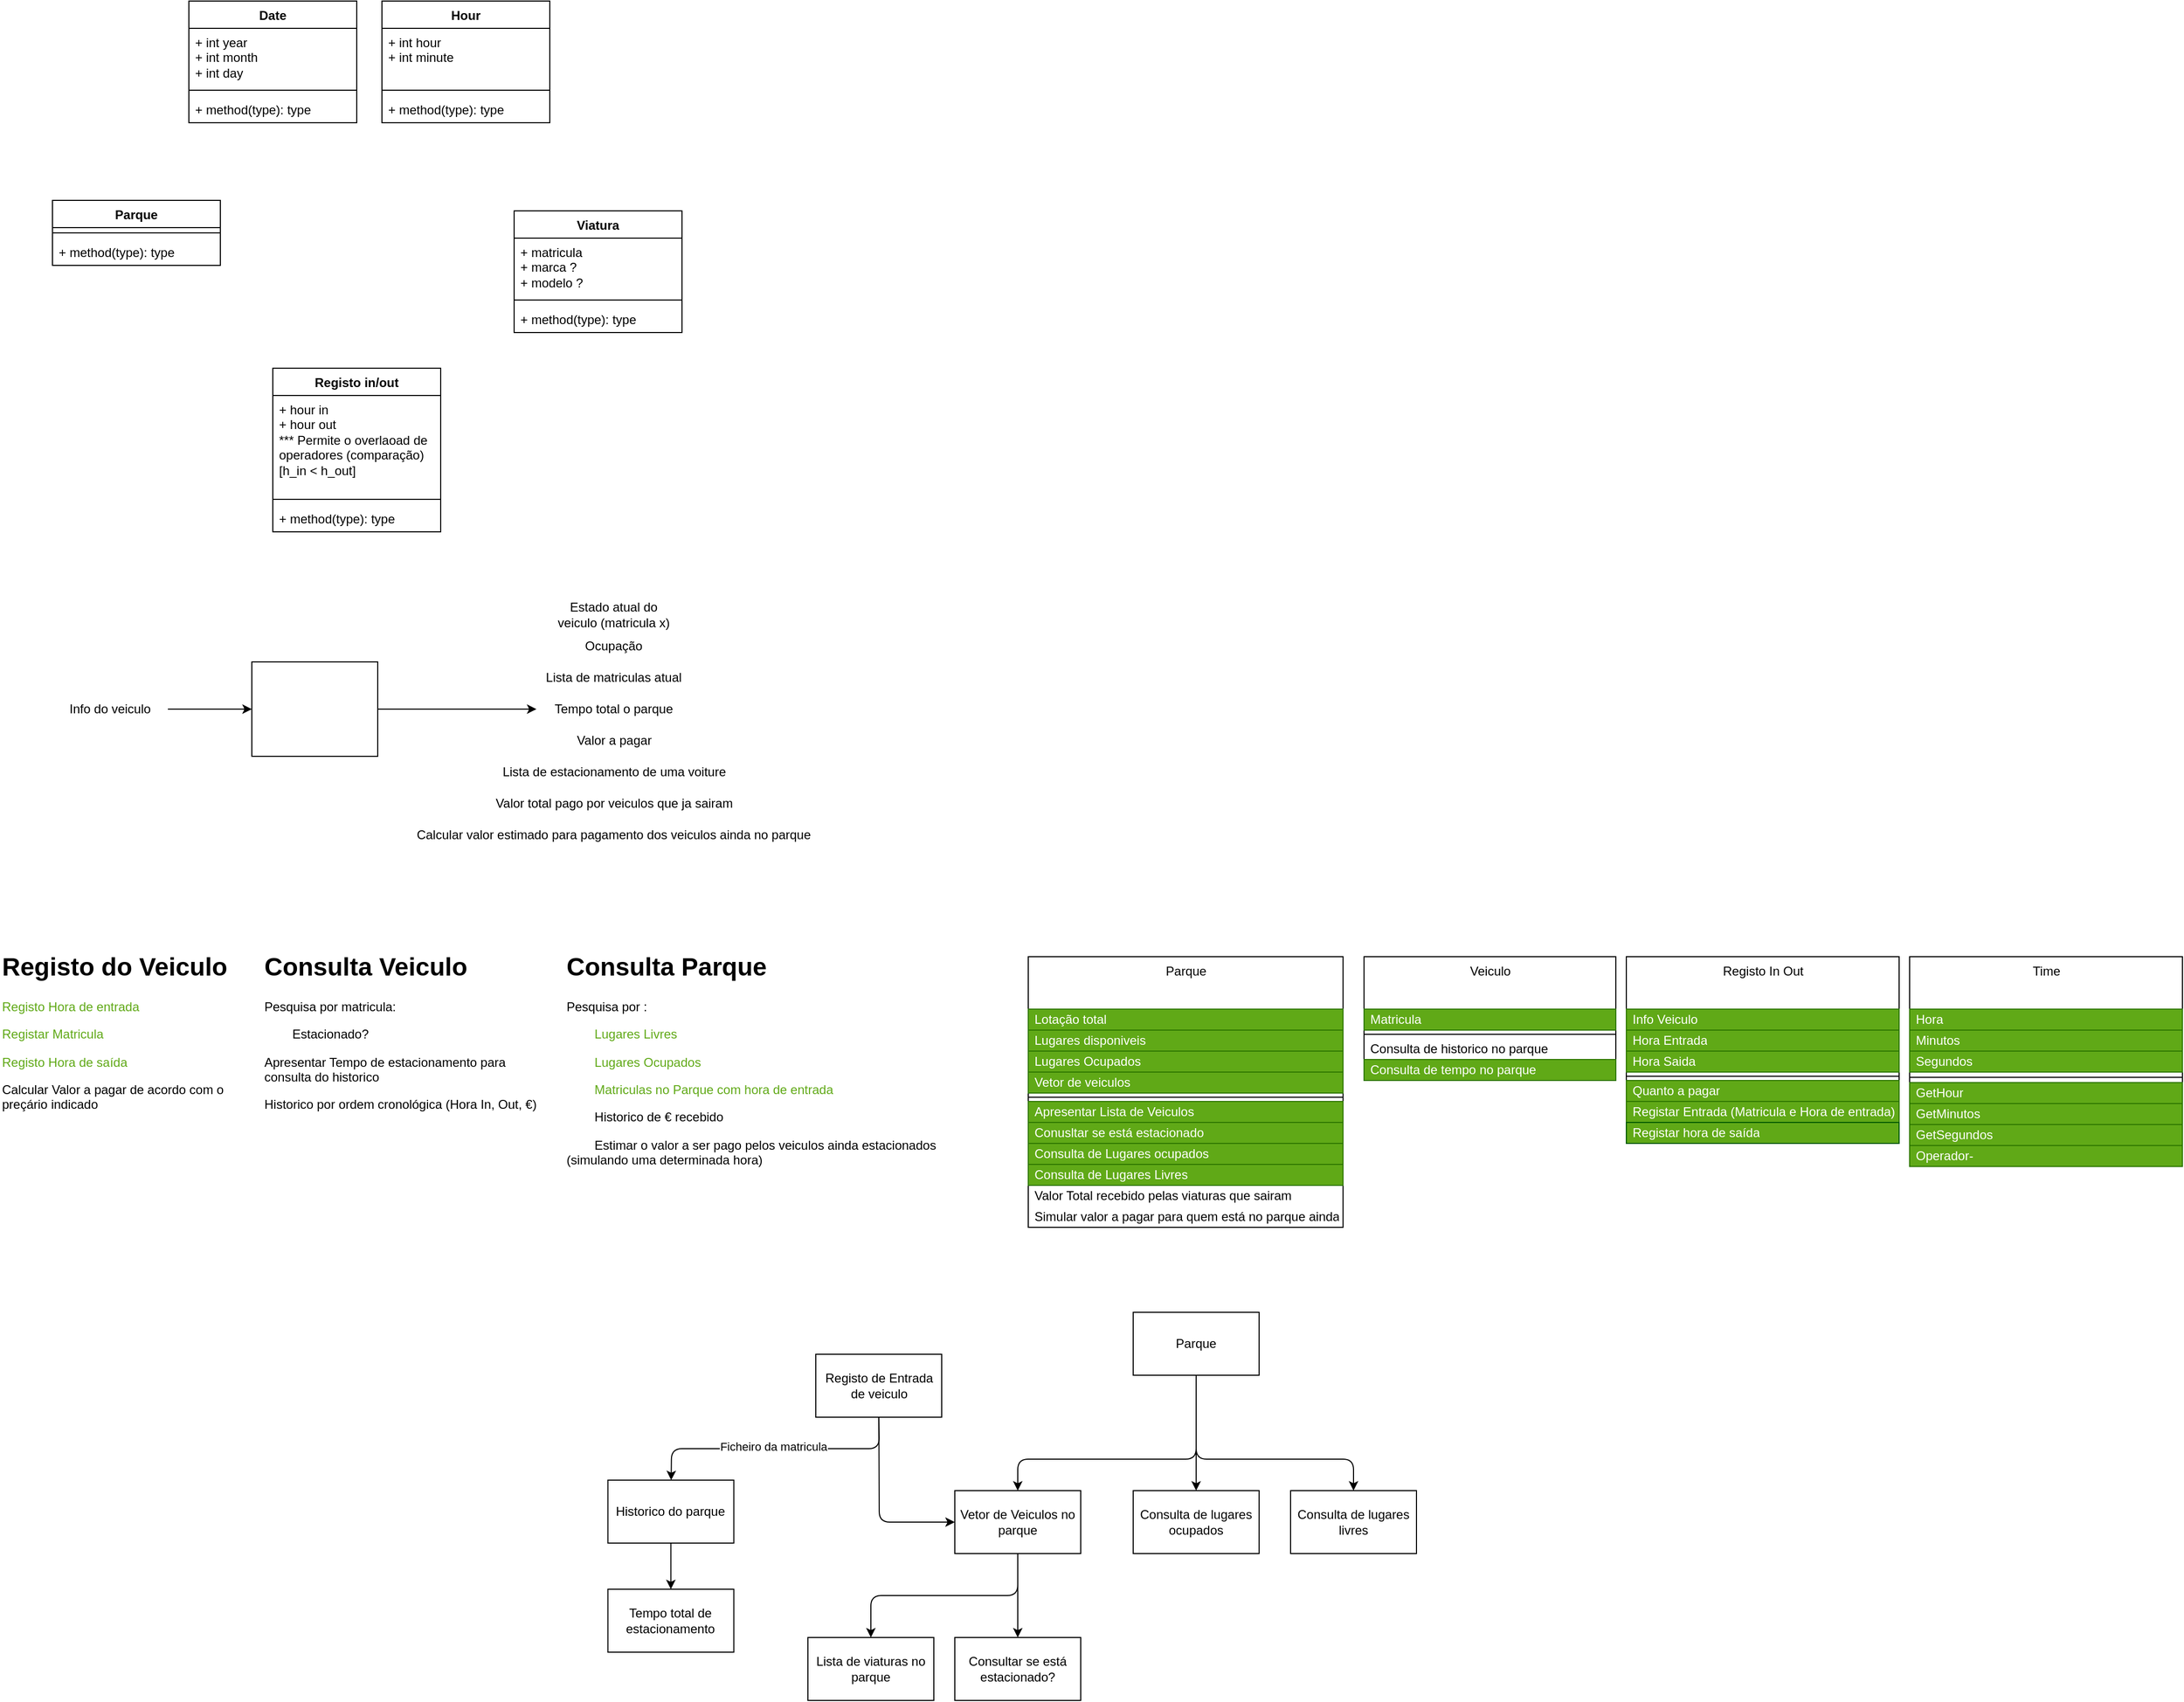 <mxfile>
    <diagram name="Página-1" id="gu6o751cEPqCVZNXGPYs">
        <mxGraphModel dx="1227" dy="630" grid="1" gridSize="10" guides="1" tooltips="1" connect="1" arrows="1" fold="1" page="1" pageScale="1" pageWidth="827" pageHeight="1169" math="0" shadow="0">
            <root>
                <mxCell id="0"/>
                <mxCell id="1" parent="0"/>
                <mxCell id="SOIMGezASYMjhafB1r7S-5" value="Date" style="swimlane;fontStyle=1;align=center;verticalAlign=top;childLayout=stackLayout;horizontal=1;startSize=26;horizontalStack=0;resizeParent=1;resizeParentMax=0;resizeLast=0;collapsible=1;marginBottom=0;whiteSpace=wrap;html=1;" parent="1" vertex="1">
                    <mxGeometry x="270" y="210" width="160" height="116" as="geometry"/>
                </mxCell>
                <mxCell id="SOIMGezASYMjhafB1r7S-6" value="+ int year&lt;div&gt;+ int month&lt;/div&gt;&lt;div&gt;+ int day&amp;nbsp;&lt;/div&gt;" style="text;strokeColor=none;fillColor=none;align=left;verticalAlign=top;spacingLeft=4;spacingRight=4;overflow=hidden;rotatable=0;points=[[0,0.5],[1,0.5]];portConstraint=eastwest;whiteSpace=wrap;html=1;" parent="SOIMGezASYMjhafB1r7S-5" vertex="1">
                    <mxGeometry y="26" width="160" height="54" as="geometry"/>
                </mxCell>
                <mxCell id="SOIMGezASYMjhafB1r7S-7" value="" style="line;strokeWidth=1;fillColor=none;align=left;verticalAlign=middle;spacingTop=-1;spacingLeft=3;spacingRight=3;rotatable=0;labelPosition=right;points=[];portConstraint=eastwest;strokeColor=inherit;" parent="SOIMGezASYMjhafB1r7S-5" vertex="1">
                    <mxGeometry y="80" width="160" height="10" as="geometry"/>
                </mxCell>
                <mxCell id="SOIMGezASYMjhafB1r7S-8" value="+ method(type): type" style="text;strokeColor=none;fillColor=none;align=left;verticalAlign=top;spacingLeft=4;spacingRight=4;overflow=hidden;rotatable=0;points=[[0,0.5],[1,0.5]];portConstraint=eastwest;whiteSpace=wrap;html=1;" parent="SOIMGezASYMjhafB1r7S-5" vertex="1">
                    <mxGeometry y="90" width="160" height="26" as="geometry"/>
                </mxCell>
                <mxCell id="SOIMGezASYMjhafB1r7S-13" value="Hour" style="swimlane;fontStyle=1;align=center;verticalAlign=top;childLayout=stackLayout;horizontal=1;startSize=26;horizontalStack=0;resizeParent=1;resizeParentMax=0;resizeLast=0;collapsible=1;marginBottom=0;whiteSpace=wrap;html=1;" parent="1" vertex="1">
                    <mxGeometry x="454" y="210" width="160" height="116" as="geometry"/>
                </mxCell>
                <mxCell id="SOIMGezASYMjhafB1r7S-14" value="+ int hour&lt;div&gt;+ int minute&lt;/div&gt;" style="text;strokeColor=none;fillColor=none;align=left;verticalAlign=top;spacingLeft=4;spacingRight=4;overflow=hidden;rotatable=0;points=[[0,0.5],[1,0.5]];portConstraint=eastwest;whiteSpace=wrap;html=1;" parent="SOIMGezASYMjhafB1r7S-13" vertex="1">
                    <mxGeometry y="26" width="160" height="54" as="geometry"/>
                </mxCell>
                <mxCell id="SOIMGezASYMjhafB1r7S-15" value="" style="line;strokeWidth=1;fillColor=none;align=left;verticalAlign=middle;spacingTop=-1;spacingLeft=3;spacingRight=3;rotatable=0;labelPosition=right;points=[];portConstraint=eastwest;strokeColor=inherit;" parent="SOIMGezASYMjhafB1r7S-13" vertex="1">
                    <mxGeometry y="80" width="160" height="10" as="geometry"/>
                </mxCell>
                <mxCell id="SOIMGezASYMjhafB1r7S-16" value="+ method(type): type" style="text;strokeColor=none;fillColor=none;align=left;verticalAlign=top;spacingLeft=4;spacingRight=4;overflow=hidden;rotatable=0;points=[[0,0.5],[1,0.5]];portConstraint=eastwest;whiteSpace=wrap;html=1;" parent="SOIMGezASYMjhafB1r7S-13" vertex="1">
                    <mxGeometry y="90" width="160" height="26" as="geometry"/>
                </mxCell>
                <mxCell id="SOIMGezASYMjhafB1r7S-17" value="Registo in/out" style="swimlane;fontStyle=1;align=center;verticalAlign=top;childLayout=stackLayout;horizontal=1;startSize=26;horizontalStack=0;resizeParent=1;resizeParentMax=0;resizeLast=0;collapsible=1;marginBottom=0;whiteSpace=wrap;html=1;" parent="1" vertex="1">
                    <mxGeometry x="350" y="560" width="160" height="156" as="geometry"/>
                </mxCell>
                <mxCell id="SOIMGezASYMjhafB1r7S-18" value="+ hour in&lt;div&gt;+ hour out&lt;/div&gt;&lt;div&gt;*** Permite o overlaoad de operadores (comparação)[h_in &amp;lt; h_out]&lt;/div&gt;" style="text;strokeColor=none;fillColor=none;align=left;verticalAlign=top;spacingLeft=4;spacingRight=4;overflow=hidden;rotatable=0;points=[[0,0.5],[1,0.5]];portConstraint=eastwest;whiteSpace=wrap;html=1;" parent="SOIMGezASYMjhafB1r7S-17" vertex="1">
                    <mxGeometry y="26" width="160" height="94" as="geometry"/>
                </mxCell>
                <mxCell id="SOIMGezASYMjhafB1r7S-19" value="" style="line;strokeWidth=1;fillColor=none;align=left;verticalAlign=middle;spacingTop=-1;spacingLeft=3;spacingRight=3;rotatable=0;labelPosition=right;points=[];portConstraint=eastwest;strokeColor=inherit;" parent="SOIMGezASYMjhafB1r7S-17" vertex="1">
                    <mxGeometry y="120" width="160" height="10" as="geometry"/>
                </mxCell>
                <mxCell id="SOIMGezASYMjhafB1r7S-20" value="+ method(type): type" style="text;strokeColor=none;fillColor=none;align=left;verticalAlign=top;spacingLeft=4;spacingRight=4;overflow=hidden;rotatable=0;points=[[0,0.5],[1,0.5]];portConstraint=eastwest;whiteSpace=wrap;html=1;" parent="SOIMGezASYMjhafB1r7S-17" vertex="1">
                    <mxGeometry y="130" width="160" height="26" as="geometry"/>
                </mxCell>
                <mxCell id="SOIMGezASYMjhafB1r7S-21" value="Parque" style="swimlane;fontStyle=1;align=center;verticalAlign=top;childLayout=stackLayout;horizontal=1;startSize=26;horizontalStack=0;resizeParent=1;resizeParentMax=0;resizeLast=0;collapsible=1;marginBottom=0;whiteSpace=wrap;html=1;" parent="1" vertex="1">
                    <mxGeometry x="140" y="400" width="160" height="62" as="geometry"/>
                </mxCell>
                <mxCell id="SOIMGezASYMjhafB1r7S-23" value="" style="line;strokeWidth=1;fillColor=none;align=left;verticalAlign=middle;spacingTop=-1;spacingLeft=3;spacingRight=3;rotatable=0;labelPosition=right;points=[];portConstraint=eastwest;strokeColor=inherit;" parent="SOIMGezASYMjhafB1r7S-21" vertex="1">
                    <mxGeometry y="26" width="160" height="10" as="geometry"/>
                </mxCell>
                <mxCell id="SOIMGezASYMjhafB1r7S-24" value="+ method(type): type" style="text;strokeColor=none;fillColor=none;align=left;verticalAlign=top;spacingLeft=4;spacingRight=4;overflow=hidden;rotatable=0;points=[[0,0.5],[1,0.5]];portConstraint=eastwest;whiteSpace=wrap;html=1;" parent="SOIMGezASYMjhafB1r7S-21" vertex="1">
                    <mxGeometry y="36" width="160" height="26" as="geometry"/>
                </mxCell>
                <mxCell id="SOIMGezASYMjhafB1r7S-25" value="Viatura" style="swimlane;fontStyle=1;align=center;verticalAlign=top;childLayout=stackLayout;horizontal=1;startSize=26;horizontalStack=0;resizeParent=1;resizeParentMax=0;resizeLast=0;collapsible=1;marginBottom=0;whiteSpace=wrap;html=1;" parent="1" vertex="1">
                    <mxGeometry x="580" y="410" width="160" height="116" as="geometry"/>
                </mxCell>
                <mxCell id="SOIMGezASYMjhafB1r7S-26" value="+ matricula&lt;div&gt;+ marca ?&amp;nbsp;&lt;/div&gt;&lt;div&gt;+ modelo ?&amp;nbsp;&lt;/div&gt;" style="text;strokeColor=none;fillColor=none;align=left;verticalAlign=top;spacingLeft=4;spacingRight=4;overflow=hidden;rotatable=0;points=[[0,0.5],[1,0.5]];portConstraint=eastwest;whiteSpace=wrap;html=1;" parent="SOIMGezASYMjhafB1r7S-25" vertex="1">
                    <mxGeometry y="26" width="160" height="54" as="geometry"/>
                </mxCell>
                <mxCell id="SOIMGezASYMjhafB1r7S-27" value="" style="line;strokeWidth=1;fillColor=none;align=left;verticalAlign=middle;spacingTop=-1;spacingLeft=3;spacingRight=3;rotatable=0;labelPosition=right;points=[];portConstraint=eastwest;strokeColor=inherit;" parent="SOIMGezASYMjhafB1r7S-25" vertex="1">
                    <mxGeometry y="80" width="160" height="10" as="geometry"/>
                </mxCell>
                <mxCell id="SOIMGezASYMjhafB1r7S-28" value="+ method(type): type" style="text;strokeColor=none;fillColor=none;align=left;verticalAlign=top;spacingLeft=4;spacingRight=4;overflow=hidden;rotatable=0;points=[[0,0.5],[1,0.5]];portConstraint=eastwest;whiteSpace=wrap;html=1;" parent="SOIMGezASYMjhafB1r7S-25" vertex="1">
                    <mxGeometry y="90" width="160" height="26" as="geometry"/>
                </mxCell>
                <mxCell id="2" style="edgeStyle=orthogonalEdgeStyle;rounded=0;orthogonalLoop=1;jettySize=auto;html=1;entryX=0;entryY=0.5;entryDx=0;entryDy=0;exitX=1;exitY=0.5;exitDx=0;exitDy=0;" parent="1" source="3" target="9" edge="1">
                    <mxGeometry relative="1" as="geometry">
                        <Array as="points">
                            <mxPoint x="540" y="885"/>
                            <mxPoint x="540" y="885"/>
                        </Array>
                    </mxGeometry>
                </mxCell>
                <mxCell id="3" value="" style="rounded=0;whiteSpace=wrap;html=1;" parent="1" vertex="1">
                    <mxGeometry x="330" y="840" width="120" height="90" as="geometry"/>
                </mxCell>
                <mxCell id="4" value="Info do veiculo" style="text;html=1;align=center;verticalAlign=middle;whiteSpace=wrap;rounded=0;" parent="1" vertex="1">
                    <mxGeometry x="140" y="870" width="110" height="30" as="geometry"/>
                </mxCell>
                <mxCell id="5" style="edgeStyle=orthogonalEdgeStyle;rounded=0;orthogonalLoop=1;jettySize=auto;html=1;entryX=0;entryY=0.5;entryDx=0;entryDy=0;" parent="1" source="4" target="3" edge="1">
                    <mxGeometry relative="1" as="geometry">
                        <mxPoint x="280" y="745" as="targetPoint"/>
                    </mxGeometry>
                </mxCell>
                <mxCell id="6" value="Estado atual do veiculo (matricula x)" style="text;html=1;align=center;verticalAlign=middle;whiteSpace=wrap;rounded=0;" parent="1" vertex="1">
                    <mxGeometry x="620" y="780" width="110" height="30" as="geometry"/>
                </mxCell>
                <mxCell id="7" value="Ocupação" style="text;html=1;align=center;verticalAlign=middle;whiteSpace=wrap;rounded=0;" parent="1" vertex="1">
                    <mxGeometry x="620" y="810" width="110" height="30" as="geometry"/>
                </mxCell>
                <mxCell id="8" value="Lista de matriculas atual" style="text;html=1;align=center;verticalAlign=middle;whiteSpace=wrap;rounded=0;" parent="1" vertex="1">
                    <mxGeometry x="601.23" y="840" width="147.5" height="30" as="geometry"/>
                </mxCell>
                <mxCell id="9" value="Tempo total o parque" style="text;html=1;align=center;verticalAlign=middle;whiteSpace=wrap;rounded=0;" parent="1" vertex="1">
                    <mxGeometry x="601.25" y="870" width="147.5" height="30" as="geometry"/>
                </mxCell>
                <mxCell id="10" value="Valor a pagar" style="text;html=1;align=center;verticalAlign=middle;whiteSpace=wrap;rounded=0;" parent="1" vertex="1">
                    <mxGeometry x="627.5" y="900" width="95" height="30" as="geometry"/>
                </mxCell>
                <mxCell id="11" value="Lista de estacionamento de uma voiture" style="text;html=1;align=center;verticalAlign=middle;whiteSpace=wrap;rounded=0;" parent="1" vertex="1">
                    <mxGeometry x="565.61" y="930" width="218.75" height="30" as="geometry"/>
                </mxCell>
                <mxCell id="12" value="Valor total pago por veiculos que ja sairam" style="text;html=1;align=center;verticalAlign=middle;whiteSpace=wrap;rounded=0;" parent="1" vertex="1">
                    <mxGeometry x="560.62" y="960" width="228.75" height="30" as="geometry"/>
                </mxCell>
                <mxCell id="13" value="Calcular valor estimado para pagamento dos veiculos ainda no parque" style="text;html=1;align=center;verticalAlign=middle;whiteSpace=wrap;rounded=0;" parent="1" vertex="1">
                    <mxGeometry x="455" y="990" width="440" height="30" as="geometry"/>
                </mxCell>
                <mxCell id="14" value="&lt;h1 style=&quot;margin-top: 0px;&quot;&gt;Registo do Veiculo&lt;/h1&gt;&lt;p&gt;&lt;font color=&quot;#60a917&quot;&gt;Registo Hora de entrada&amp;nbsp;&lt;/font&gt;&lt;/p&gt;&lt;p&gt;&lt;font color=&quot;#60a917&quot;&gt;Registar Matricula&lt;/font&gt;&lt;/p&gt;&lt;p&gt;&lt;font color=&quot;#60a917&quot;&gt;Registo Hora de saída&lt;/font&gt;&lt;/p&gt;&lt;p&gt;Calcular Valor a pagar de acordo com o preçário indicado&lt;/p&gt;&lt;p&gt;&lt;br&gt;&lt;/p&gt;" style="text;html=1;whiteSpace=wrap;overflow=hidden;rounded=0;" parent="1" vertex="1">
                    <mxGeometry x="90" y="1110" width="240" height="240" as="geometry"/>
                </mxCell>
                <mxCell id="15" value="&lt;h1 style=&quot;margin-top: 0px;&quot;&gt;Consulta Veiculo&lt;/h1&gt;&lt;p&gt;Pesquisa por matricula:&lt;/p&gt;&lt;p&gt;&lt;span style=&quot;white-space: pre;&quot;&gt;&#9;&lt;/span&gt;Estacionado?&amp;nbsp;&lt;br&gt;&lt;/p&gt;&lt;p&gt;Apresentar Tempo de estacionamento p&lt;span style=&quot;background-color: initial;&quot;&gt;ara consulta do historico&lt;/span&gt;&lt;/p&gt;&lt;p&gt;Historico por ordem cronológica (Hora In, Out, €)&lt;/p&gt;" style="text;html=1;whiteSpace=wrap;overflow=hidden;rounded=0;" parent="1" vertex="1">
                    <mxGeometry x="340" y="1110" width="266" height="240" as="geometry"/>
                </mxCell>
                <mxCell id="16" value="&lt;h1 style=&quot;margin-top: 0px;&quot;&gt;Consulta Parque&lt;/h1&gt;&lt;p&gt;Pesquisa por :&lt;/p&gt;&lt;p&gt;&lt;span style=&quot;white-space: pre;&quot;&gt;&#9;&lt;/span&gt;&lt;font color=&quot;#60a917&quot;&gt;Lugares Livres&amp;nbsp;&lt;/font&gt;&lt;/p&gt;&lt;p&gt;&lt;font color=&quot;#60a917&quot;&gt;&lt;span style=&quot;background-color: initial; white-space: pre;&quot;&gt;&#9;&lt;/span&gt;&lt;span style=&quot;background-color: initial;&quot;&gt;Lugares Ocupados&amp;nbsp;&lt;/span&gt;&lt;/font&gt;&lt;/p&gt;&lt;p&gt;&lt;font color=&quot;#60a917&quot;&gt;&lt;span style=&quot;white-space: pre;&quot;&gt;&#9;&lt;/span&gt;Matriculas no Parque com hora de entrada&lt;/font&gt;&lt;br&gt;&lt;/p&gt;&lt;p&gt;&lt;span style=&quot;white-space: pre;&quot;&gt;&#9;&lt;/span&gt;Historico de € recebido&lt;br&gt;&lt;/p&gt;&lt;p&gt;&lt;span style=&quot;white-space: pre;&quot;&gt;&#9;&lt;/span&gt;Estimar o valor a ser pago pelos veiculos ainda estacionados (simulando uma determinada hora)&lt;br&gt;&lt;/p&gt;" style="text;html=1;whiteSpace=wrap;overflow=hidden;rounded=0;" parent="1" vertex="1">
                    <mxGeometry x="627.5" y="1110" width="360" height="240" as="geometry"/>
                </mxCell>
                <mxCell id="21" value="" style="edgeStyle=none;html=1;exitX=0.5;exitY=1;exitDx=0;exitDy=0;" parent="1" source="17" target="20" edge="1">
                    <mxGeometry relative="1" as="geometry">
                        <Array as="points">
                            <mxPoint x="928" y="1590"/>
                            <mxPoint x="730" y="1590"/>
                        </Array>
                    </mxGeometry>
                </mxCell>
                <mxCell id="29" value="Ficheiro da matricula" style="edgeLabel;html=1;align=center;verticalAlign=middle;resizable=0;points=[];" parent="21" vertex="1" connectable="0">
                    <mxGeometry x="0.194" y="-2" relative="1" as="geometry">
                        <mxPoint x="23" as="offset"/>
                    </mxGeometry>
                </mxCell>
                <mxCell id="37" style="edgeStyle=none;html=1;entryX=0;entryY=0.5;entryDx=0;entryDy=0;" parent="1" source="17" target="18" edge="1">
                    <mxGeometry relative="1" as="geometry">
                        <Array as="points">
                            <mxPoint x="928" y="1660"/>
                        </Array>
                    </mxGeometry>
                </mxCell>
                <mxCell id="17" value="Registo de Entrada de veiculo" style="rounded=0;whiteSpace=wrap;html=1;" parent="1" vertex="1">
                    <mxGeometry x="867.5" y="1500" width="120" height="60" as="geometry"/>
                </mxCell>
                <mxCell id="23" value="" style="edgeStyle=none;html=1;" parent="1" source="18" target="22" edge="1">
                    <mxGeometry relative="1" as="geometry"/>
                </mxCell>
                <mxCell id="34" style="edgeStyle=none;html=1;" parent="1" source="18" target="35" edge="1">
                    <mxGeometry relative="1" as="geometry">
                        <mxPoint x="920" y="1770" as="targetPoint"/>
                        <Array as="points">
                            <mxPoint x="1060" y="1730"/>
                            <mxPoint x="920" y="1730"/>
                        </Array>
                    </mxGeometry>
                </mxCell>
                <mxCell id="18" value="Vetor de Veiculos no parque" style="rounded=0;whiteSpace=wrap;html=1;" parent="1" vertex="1">
                    <mxGeometry x="1000" y="1630" width="120" height="60" as="geometry"/>
                </mxCell>
                <mxCell id="25" value="" style="edgeStyle=none;html=1;" parent="1" source="20" target="24" edge="1">
                    <mxGeometry relative="1" as="geometry"/>
                </mxCell>
                <mxCell id="20" value="Historico do parque" style="whiteSpace=wrap;html=1;rounded=0;" parent="1" vertex="1">
                    <mxGeometry x="669.37" y="1620" width="120" height="60" as="geometry"/>
                </mxCell>
                <mxCell id="22" value="Consultar se está estacionado?" style="whiteSpace=wrap;html=1;rounded=0;" parent="1" vertex="1">
                    <mxGeometry x="1000" y="1770" width="120" height="60" as="geometry"/>
                </mxCell>
                <mxCell id="24" value="Tempo total de estacionamento" style="whiteSpace=wrap;html=1;rounded=0;" parent="1" vertex="1">
                    <mxGeometry x="669.37" y="1724" width="120" height="60" as="geometry"/>
                </mxCell>
                <mxCell id="31" value="" style="edgeStyle=none;html=1;" parent="1" source="26" target="30" edge="1">
                    <mxGeometry relative="1" as="geometry"/>
                </mxCell>
                <mxCell id="32" style="edgeStyle=none;html=1;" parent="1" source="26" target="33" edge="1">
                    <mxGeometry relative="1" as="geometry">
                        <mxPoint x="1380" y="1630" as="targetPoint"/>
                        <Array as="points">
                            <mxPoint x="1230" y="1600"/>
                            <mxPoint x="1380" y="1600"/>
                        </Array>
                    </mxGeometry>
                </mxCell>
                <mxCell id="36" style="edgeStyle=none;html=1;entryX=0.5;entryY=0;entryDx=0;entryDy=0;" parent="1" source="26" target="18" edge="1">
                    <mxGeometry relative="1" as="geometry">
                        <Array as="points">
                            <mxPoint x="1230" y="1600"/>
                            <mxPoint x="1060" y="1600"/>
                        </Array>
                    </mxGeometry>
                </mxCell>
                <mxCell id="26" value="Parque" style="whiteSpace=wrap;html=1;rounded=0;" parent="1" vertex="1">
                    <mxGeometry x="1170" y="1460" width="120" height="60" as="geometry"/>
                </mxCell>
                <mxCell id="30" value="Consulta de lugares ocupados" style="whiteSpace=wrap;html=1;rounded=0;" parent="1" vertex="1">
                    <mxGeometry x="1170" y="1630" width="120" height="60" as="geometry"/>
                </mxCell>
                <mxCell id="33" value="Consulta de lugares livres" style="rounded=0;whiteSpace=wrap;html=1;" parent="1" vertex="1">
                    <mxGeometry x="1320" y="1630" width="120" height="60" as="geometry"/>
                </mxCell>
                <mxCell id="35" value="Lista de viaturas no parque" style="rounded=0;whiteSpace=wrap;html=1;" parent="1" vertex="1">
                    <mxGeometry x="860" y="1770" width="120" height="60" as="geometry"/>
                </mxCell>
                <mxCell id="43" value="Parque" style="swimlane;fontStyle=0;align=center;verticalAlign=top;childLayout=stackLayout;horizontal=1;startSize=50;horizontalStack=0;resizeParent=1;resizeParentMax=0;resizeLast=0;collapsible=0;marginBottom=0;html=1;" parent="1" vertex="1">
                    <mxGeometry x="1070" y="1121" width="300" height="258" as="geometry"/>
                </mxCell>
                <mxCell id="44" value="&lt;font&gt;Lotação total&lt;/font&gt;" style="text;html=1;strokeColor=#2D7600;fillColor=#60a917;align=left;verticalAlign=middle;spacingLeft=4;spacingRight=4;overflow=hidden;rotatable=0;points=[[0,0.5],[1,0.5]];portConstraint=eastwest;fontColor=#ffffff;" parent="43" vertex="1">
                    <mxGeometry y="50" width="300" height="20" as="geometry"/>
                </mxCell>
                <mxCell id="45" value="&lt;font&gt;Lugares disponiveis&lt;/font&gt;" style="text;html=1;strokeColor=#2D7600;fillColor=#60a917;align=left;verticalAlign=middle;spacingLeft=4;spacingRight=4;overflow=hidden;rotatable=0;points=[[0,0.5],[1,0.5]];portConstraint=eastwest;fontColor=#ffffff;" parent="43" vertex="1">
                    <mxGeometry y="70" width="300" height="20" as="geometry"/>
                </mxCell>
                <mxCell id="46" value="&lt;font&gt;Lugares Ocupados&lt;/font&gt;" style="text;html=1;strokeColor=#2D7600;fillColor=#60a917;align=left;verticalAlign=middle;spacingLeft=4;spacingRight=4;overflow=hidden;rotatable=0;points=[[0,0.5],[1,0.5]];portConstraint=eastwest;fontColor=#ffffff;" parent="43" vertex="1">
                    <mxGeometry y="90" width="300" height="20" as="geometry"/>
                </mxCell>
                <mxCell id="47" value="&lt;font&gt;Vetor de veiculos&lt;/font&gt;" style="text;html=1;strokeColor=#2D7600;fillColor=#60a917;align=left;verticalAlign=middle;spacingLeft=4;spacingRight=4;overflow=hidden;rotatable=0;points=[[0,0.5],[1,0.5]];portConstraint=eastwest;fontColor=#ffffff;" parent="43" vertex="1">
                    <mxGeometry y="110" width="300" height="20" as="geometry"/>
                </mxCell>
                <mxCell id="48" value="" style="line;strokeWidth=1;fillColor=none;align=left;verticalAlign=middle;spacingTop=-1;spacingLeft=3;spacingRight=3;rotatable=0;labelPosition=right;points=[];portConstraint=eastwest;" parent="43" vertex="1">
                    <mxGeometry y="130" width="300" height="8" as="geometry"/>
                </mxCell>
                <mxCell id="50" value="Apresentar Lista de Veiculos" style="text;html=1;strokeColor=#2D7600;fillColor=#60a917;align=left;verticalAlign=middle;spacingLeft=4;spacingRight=4;overflow=hidden;rotatable=0;points=[[0,0.5],[1,0.5]];portConstraint=eastwest;fontColor=#ffffff;" parent="43" vertex="1">
                    <mxGeometry y="138" width="300" height="20" as="geometry"/>
                </mxCell>
                <mxCell id="51" value="&lt;font color=&quot;#ffffff&quot;&gt;Conusltar se está estacionado&lt;/font&gt;" style="text;html=1;strokeColor=#2D7600;fillColor=#60a917;align=left;verticalAlign=middle;spacingLeft=4;spacingRight=4;overflow=hidden;rotatable=0;points=[[0,0.5],[1,0.5]];portConstraint=eastwest;fontColor=#ffffff;" parent="43" vertex="1">
                    <mxGeometry y="158" width="300" height="20" as="geometry"/>
                </mxCell>
                <mxCell id="52" value="&lt;font&gt;Consulta de Lugares ocupados&lt;/font&gt;" style="text;html=1;strokeColor=#2D7600;fillColor=#60a917;align=left;verticalAlign=middle;spacingLeft=4;spacingRight=4;overflow=hidden;rotatable=0;points=[[0,0.5],[1,0.5]];portConstraint=eastwest;fontColor=#FFFFFF;" parent="43" vertex="1">
                    <mxGeometry y="178" width="300" height="20" as="geometry"/>
                </mxCell>
                <mxCell id="53" value="&lt;font&gt;Consulta de Lugares Livres&lt;/font&gt;" style="text;html=1;strokeColor=#2D7600;fillColor=#60a917;align=left;verticalAlign=middle;spacingLeft=4;spacingRight=4;overflow=hidden;rotatable=0;points=[[0,0.5],[1,0.5]];portConstraint=eastwest;fontColor=#FFFFFF;" parent="43" vertex="1">
                    <mxGeometry y="198" width="300" height="20" as="geometry"/>
                </mxCell>
                <mxCell id="79" value="Valor Total recebido pelas viaturas que sairam" style="text;html=1;strokeColor=none;fillColor=none;align=left;verticalAlign=middle;spacingLeft=4;spacingRight=4;overflow=hidden;rotatable=0;points=[[0,0.5],[1,0.5]];portConstraint=eastwest;" parent="43" vertex="1">
                    <mxGeometry y="218" width="300" height="20" as="geometry"/>
                </mxCell>
                <mxCell id="109" value="Simular valor a pagar para quem está no parque ainda" style="text;html=1;strokeColor=none;fillColor=none;align=left;verticalAlign=middle;spacingLeft=4;spacingRight=4;overflow=hidden;rotatable=0;points=[[0,0.5],[1,0.5]];portConstraint=eastwest;" vertex="1" parent="43">
                    <mxGeometry y="238" width="300" height="20" as="geometry"/>
                </mxCell>
                <mxCell id="54" value="Veiculo" style="swimlane;fontStyle=0;align=center;verticalAlign=top;childLayout=stackLayout;horizontal=1;startSize=50;horizontalStack=0;resizeParent=1;resizeParentMax=0;resizeLast=0;collapsible=0;marginBottom=0;html=1;" parent="1" vertex="1">
                    <mxGeometry x="1390" y="1121" width="240" height="118" as="geometry"/>
                </mxCell>
                <mxCell id="55" value="Matricula" style="text;html=1;strokeColor=#2D7600;fillColor=#60a917;align=left;verticalAlign=middle;spacingLeft=4;spacingRight=4;overflow=hidden;rotatable=0;points=[[0,0.5],[1,0.5]];portConstraint=eastwest;fontColor=#ffffff;" parent="54" vertex="1">
                    <mxGeometry y="50" width="240" height="20" as="geometry"/>
                </mxCell>
                <mxCell id="59" value="" style="line;strokeWidth=1;fillColor=none;align=left;verticalAlign=middle;spacingTop=-1;spacingLeft=3;spacingRight=3;rotatable=0;labelPosition=right;points=[];portConstraint=eastwest;" parent="54" vertex="1">
                    <mxGeometry y="70" width="240" height="8" as="geometry"/>
                </mxCell>
                <mxCell id="60" value="Consulta de historico no parque&amp;nbsp;" style="text;html=1;strokeColor=none;fillColor=none;align=left;verticalAlign=middle;spacingLeft=4;spacingRight=4;overflow=hidden;rotatable=0;points=[[0,0.5],[1,0.5]];portConstraint=eastwest;" parent="54" vertex="1">
                    <mxGeometry y="78" width="240" height="20" as="geometry"/>
                </mxCell>
                <mxCell id="78" value="Consulta de tempo no parque&amp;nbsp;" style="text;html=1;strokeColor=#2D7600;fillColor=#60a917;align=left;verticalAlign=middle;spacingLeft=4;spacingRight=4;overflow=hidden;rotatable=0;points=[[0,0.5],[1,0.5]];portConstraint=eastwest;fontColor=#ffffff;" parent="54" vertex="1">
                    <mxGeometry y="98" width="240" height="20" as="geometry"/>
                </mxCell>
                <mxCell id="64" value="Registo In Out" style="swimlane;fontStyle=0;align=center;verticalAlign=top;childLayout=stackLayout;horizontal=1;startSize=50;horizontalStack=0;resizeParent=1;resizeParentMax=0;resizeLast=0;collapsible=0;marginBottom=0;html=1;" parent="1" vertex="1">
                    <mxGeometry x="1640" y="1121" width="260" height="178" as="geometry"/>
                </mxCell>
                <mxCell id="74" value="Info Veiculo" style="text;html=1;strokeColor=#2D7600;fillColor=#60a917;align=left;verticalAlign=middle;spacingLeft=4;spacingRight=4;overflow=hidden;rotatable=0;points=[[0,0.5],[1,0.5]];portConstraint=eastwest;fontColor=#ffffff;" parent="64" vertex="1">
                    <mxGeometry y="50" width="260" height="20" as="geometry"/>
                </mxCell>
                <mxCell id="75" value="Hora Entrada&lt;span style=&quot;color: rgba(0, 0, 0, 0); font-family: monospace; font-size: 0px;&quot;&gt;%3CmxGraphModel%3E%3Croot%3E%3CmxCell%20id%3D%220%22%2F%3E%3CmxCell%20id%3D%221%22%20parent%3D%220%22%2F%3E%3CmxCell%20id%3D%222%22%20value%3D%22Info%20Veiculo%22%20style%3D%22text%3Bhtml%3D1%3BstrokeColor%3Dnone%3BfillColor%3Dnone%3Balign%3Dleft%3BverticalAlign%3Dmiddle%3BspacingLeft%3D4%3BspacingRight%3D4%3Boverflow%3Dhidden%3Brotatable%3D0%3Bpoints%3D%5B%5B0%2C0.5%5D%2C%5B1%2C0.5%5D%5D%3BportConstraint%3Deastwest%3B%22%20vertex%3D%221%22%20parent%3D%221%22%3E%3CmxGeometry%20x%3D%221550%22%20y%3D%221171%22%20width%3D%22260%22%20height%3D%2220%22%20as%3D%22geometry%22%2F%3E%3C%2FmxCell%3E%3C%2Froot%3E%3C%2FmxGraphModel%3E&lt;/span&gt;" style="text;html=1;strokeColor=#2D7600;fillColor=#60a917;align=left;verticalAlign=middle;spacingLeft=4;spacingRight=4;overflow=hidden;rotatable=0;points=[[0,0.5],[1,0.5]];portConstraint=eastwest;fontColor=#ffffff;" parent="64" vertex="1">
                    <mxGeometry y="70" width="260" height="20" as="geometry"/>
                </mxCell>
                <mxCell id="76" value="Hora Saida" style="text;html=1;strokeColor=#2D7600;fillColor=#60a917;align=left;verticalAlign=middle;spacingLeft=4;spacingRight=4;overflow=hidden;rotatable=0;points=[[0,0.5],[1,0.5]];portConstraint=eastwest;fontColor=#ffffff;" parent="64" vertex="1">
                    <mxGeometry y="90" width="260" height="20" as="geometry"/>
                </mxCell>
                <mxCell id="66" value="" style="line;strokeWidth=1;fillColor=none;align=left;verticalAlign=middle;spacingTop=-1;spacingLeft=3;spacingRight=3;rotatable=0;labelPosition=right;points=[];portConstraint=eastwest;" parent="64" vertex="1">
                    <mxGeometry y="110" width="260" height="8" as="geometry"/>
                </mxCell>
                <mxCell id="69" value="Quanto a pagar" style="text;html=1;strokeColor=#2D7600;fillColor=#60a917;align=left;verticalAlign=middle;spacingLeft=4;spacingRight=4;overflow=hidden;rotatable=0;points=[[0,0.5],[1,0.5]];portConstraint=eastwest;fontColor=#ffffff;" parent="64" vertex="1">
                    <mxGeometry y="118" width="260" height="20" as="geometry"/>
                </mxCell>
                <mxCell id="71" value="&lt;font&gt;Registar Entrada (Matricula e Hora de entrada)&lt;/font&gt;" style="text;html=1;strokeColor=#2D7600;fillColor=#60a917;align=left;verticalAlign=middle;spacingLeft=4;spacingRight=4;overflow=hidden;rotatable=0;points=[[0,0.5],[1,0.5]];portConstraint=eastwest;fontColor=#FFFFFF;" parent="64" vertex="1">
                    <mxGeometry y="138" width="260" height="20" as="geometry"/>
                </mxCell>
                <mxCell id="70" value="&lt;font&gt;Registar hora de saída&lt;/font&gt;" style="text;html=1;strokeColor=#005700;fillColor=#60A917;align=left;verticalAlign=middle;spacingLeft=4;spacingRight=4;overflow=hidden;rotatable=0;points=[[0,0.5],[1,0.5]];portConstraint=eastwest;fontColor=#ffffff;" parent="64" vertex="1">
                    <mxGeometry y="158" width="260" height="20" as="geometry"/>
                </mxCell>
                <mxCell id="80" value="Time" style="swimlane;fontStyle=0;align=center;verticalAlign=top;childLayout=stackLayout;horizontal=1;startSize=50;horizontalStack=0;resizeParent=1;resizeParentMax=0;resizeLast=0;collapsible=0;marginBottom=0;html=1;" parent="1" vertex="1">
                    <mxGeometry x="1910" y="1121" width="260" height="120" as="geometry"/>
                </mxCell>
                <mxCell id="89" value="Hora" style="text;html=1;strokeColor=#2D7600;fillColor=#60a917;align=left;verticalAlign=middle;spacingLeft=4;spacingRight=4;overflow=hidden;rotatable=0;points=[[0,0.5],[1,0.5]];portConstraint=eastwest;fontColor=#ffffff;" parent="80" vertex="1">
                    <mxGeometry y="50" width="260" height="20" as="geometry"/>
                </mxCell>
                <mxCell id="90" value="Minutos" style="text;html=1;strokeColor=#2D7600;fillColor=#60a917;align=left;verticalAlign=middle;spacingLeft=4;spacingRight=4;overflow=hidden;rotatable=0;points=[[0,0.5],[1,0.5]];portConstraint=eastwest;fontColor=#ffffff;" parent="80" vertex="1">
                    <mxGeometry y="70" width="260" height="20" as="geometry"/>
                </mxCell>
                <mxCell id="91" value="Segundos" style="text;html=1;strokeColor=#2D7600;fillColor=#60a917;align=left;verticalAlign=middle;spacingLeft=4;spacingRight=4;overflow=hidden;rotatable=0;points=[[0,0.5],[1,0.5]];portConstraint=eastwest;fontColor=#ffffff;" parent="80" vertex="1">
                    <mxGeometry y="90" width="260" height="20" as="geometry"/>
                </mxCell>
                <mxCell id="84" value="" style="line;strokeWidth=1;fillColor=none;align=left;verticalAlign=middle;spacingTop=-1;spacingLeft=3;spacingRight=3;rotatable=0;labelPosition=right;points=[];portConstraint=eastwest;" parent="80" vertex="1">
                    <mxGeometry y="110" width="260" height="10" as="geometry"/>
                </mxCell>
                <mxCell id="94" value="&lt;font&gt;Operador-&lt;/font&gt;" style="text;html=1;strokeColor=#2D7600;fillColor=#60a917;align=left;verticalAlign=middle;spacingLeft=4;spacingRight=4;overflow=hidden;rotatable=0;points=[[0,0.5],[1,0.5]];portConstraint=eastwest;fontColor=#FFFFFF;" parent="1" vertex="1">
                    <mxGeometry x="1910" y="1301" width="260" height="20" as="geometry"/>
                </mxCell>
                <mxCell id="95" value="&lt;font&gt;GetHour&lt;br&gt;&lt;/font&gt;" style="text;html=1;strokeColor=#2D7600;fillColor=#60a917;align=left;verticalAlign=middle;spacingLeft=4;spacingRight=4;overflow=hidden;rotatable=0;points=[[0,0.5],[1,0.5]];portConstraint=eastwest;fontColor=#FFFFFF;" parent="1" vertex="1">
                    <mxGeometry x="1910" y="1241" width="260" height="20" as="geometry"/>
                </mxCell>
                <mxCell id="96" value="&lt;font&gt;GetMinutos&lt;br&gt;&lt;/font&gt;" style="text;html=1;strokeColor=#2D7600;fillColor=#60a917;align=left;verticalAlign=middle;spacingLeft=4;spacingRight=4;overflow=hidden;rotatable=0;points=[[0,0.5],[1,0.5]];portConstraint=eastwest;fontColor=#FFFFFF;" parent="1" vertex="1">
                    <mxGeometry x="1910" y="1261" width="260" height="20" as="geometry"/>
                </mxCell>
                <mxCell id="97" value="&lt;font&gt;GetSegundos&lt;br&gt;&lt;/font&gt;" style="text;html=1;strokeColor=#2D7600;fillColor=#60a917;align=left;verticalAlign=middle;spacingLeft=4;spacingRight=4;overflow=hidden;rotatable=0;points=[[0,0.5],[1,0.5]];portConstraint=eastwest;fontColor=#FFFFFF;" parent="1" vertex="1">
                    <mxGeometry x="1910" y="1281" width="260" height="20" as="geometry"/>
                </mxCell>
            </root>
        </mxGraphModel>
    </diagram>
</mxfile>